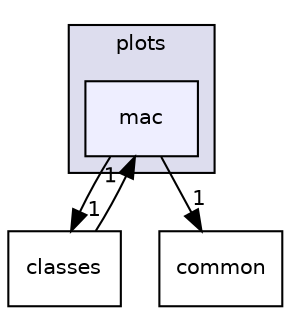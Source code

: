 digraph "windows/plots/mac" {
  compound=true
  node [ fontsize="10", fontname="Helvetica"];
  edge [ labelfontsize="10", labelfontname="Helvetica"];
  subgraph clusterdir_e71b46db7c9d6461f5052c9025042cf3 {
    graph [ bgcolor="#ddddee", pencolor="black", label="plots" fontname="Helvetica", fontsize="10", URL="dir_e71b46db7c9d6461f5052c9025042cf3.html"]
  dir_98928b2a9a931f92862d49aaad27e53f [shape=box, label="mac", style="filled", fillcolor="#eeeeff", pencolor="black", URL="dir_98928b2a9a931f92862d49aaad27e53f.html"];
  }
  dir_c3c3f5ef4ee812aceba9791209977206 [shape=box label="classes" URL="dir_c3c3f5ef4ee812aceba9791209977206.html"];
  dir_89353dab8439e9af87fd3a91970e1a6b [shape=box label="common" URL="dir_89353dab8439e9af87fd3a91970e1a6b.html"];
  dir_c3c3f5ef4ee812aceba9791209977206->dir_98928b2a9a931f92862d49aaad27e53f [headlabel="1", labeldistance=1.5 headhref="dir_000002_000007.html"];
  dir_98928b2a9a931f92862d49aaad27e53f->dir_c3c3f5ef4ee812aceba9791209977206 [headlabel="1", labeldistance=1.5 headhref="dir_000007_000002.html"];
  dir_98928b2a9a931f92862d49aaad27e53f->dir_89353dab8439e9af87fd3a91970e1a6b [headlabel="1", labeldistance=1.5 headhref="dir_000007_000003.html"];
}
